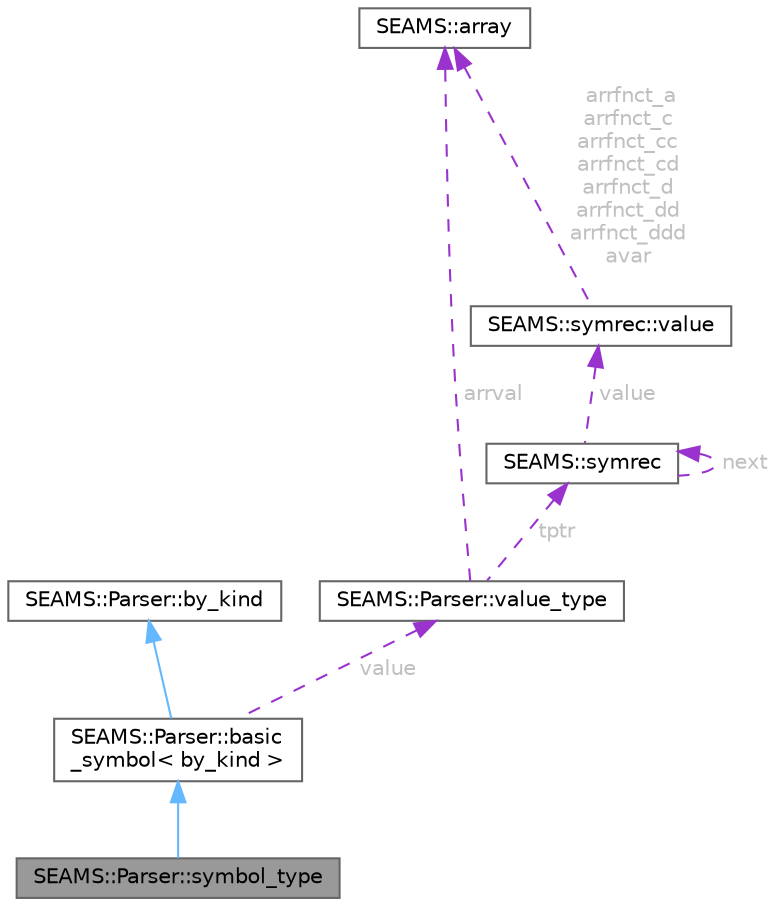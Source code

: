 digraph "SEAMS::Parser::symbol_type"
{
 // LATEX_PDF_SIZE
  bgcolor="transparent";
  edge [fontname=Helvetica,fontsize=10,labelfontname=Helvetica,labelfontsize=10];
  node [fontname=Helvetica,fontsize=10,shape=box,height=0.2,width=0.4];
  Node1 [id="Node000001",label="SEAMS::Parser::symbol_type",height=0.2,width=0.4,color="gray40", fillcolor="grey60", style="filled", fontcolor="black",tooltip="\"External\" symbols: returned by the scanner."];
  Node2 -> Node1 [id="edge1_Node000001_Node000002",dir="back",color="steelblue1",style="solid",tooltip=" "];
  Node2 [id="Node000002",label="SEAMS::Parser::basic\l_symbol\< by_kind \>",height=0.2,width=0.4,color="gray40", fillcolor="white", style="filled",URL="$structSEAMS_1_1Parser_1_1basic__symbol.html",tooltip=" "];
  Node3 -> Node2 [id="edge2_Node000002_Node000003",dir="back",color="steelblue1",style="solid",tooltip=" "];
  Node3 [id="Node000003",label="SEAMS::Parser::by_kind",height=0.2,width=0.4,color="gray40", fillcolor="white", style="filled",URL="$structSEAMS_1_1Parser_1_1by__kind.html",tooltip="Type access provider for token (enum) based symbols."];
  Node4 -> Node2 [id="edge3_Node000002_Node000004",dir="back",color="darkorchid3",style="dashed",tooltip=" ",label=" value",fontcolor="grey" ];
  Node4 [id="Node000004",label="SEAMS::Parser::value_type",height=0.2,width=0.4,color="gray40", fillcolor="white", style="filled",URL="$unionSEAMS_1_1Parser_1_1value__type.html",tooltip="Symbol semantic values."];
  Node5 -> Node4 [id="edge4_Node000004_Node000005",dir="back",color="darkorchid3",style="dashed",tooltip=" ",label=" tptr",fontcolor="grey" ];
  Node5 [id="Node000005",label="SEAMS::symrec",height=0.2,width=0.4,color="gray40", fillcolor="white", style="filled",URL="$structSEAMS_1_1symrec.html",tooltip=" "];
  Node6 -> Node5 [id="edge5_Node000005_Node000006",dir="back",color="darkorchid3",style="dashed",tooltip=" ",label=" value",fontcolor="grey" ];
  Node6 [id="Node000006",label="SEAMS::symrec::value",height=0.2,width=0.4,color="gray40", fillcolor="white", style="filled",URL="$structSEAMS_1_1symrec_1_1value.html",tooltip=" "];
  Node7 -> Node6 [id="edge6_Node000006_Node000007",dir="back",color="darkorchid3",style="dashed",tooltip=" ",label=" arrfnct_a\narrfnct_c\narrfnct_cc\narrfnct_cd\narrfnct_d\narrfnct_dd\narrfnct_ddd\navar",fontcolor="grey" ];
  Node7 [id="Node000007",label="SEAMS::array",height=0.2,width=0.4,color="gray40", fillcolor="white", style="filled",URL="$structSEAMS_1_1array.html",tooltip=" "];
  Node5 -> Node5 [id="edge7_Node000005_Node000005",dir="back",color="darkorchid3",style="dashed",tooltip=" ",label=" next",fontcolor="grey" ];
  Node7 -> Node4 [id="edge8_Node000004_Node000007",dir="back",color="darkorchid3",style="dashed",tooltip=" ",label=" arrval",fontcolor="grey" ];
}
